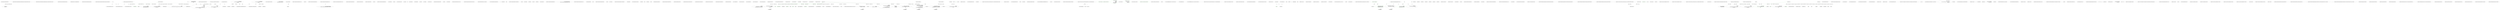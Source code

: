 digraph  {
n7 [label="HangFire.Common.ExpressionUtil.LambdaExpressionFingerprint", span=""];
n0 [cluster="HangFire.Common.ExpressionUtil.LambdaExpressionFingerprint.LambdaExpressionFingerprint(System.Linq.Expressions.ExpressionType, System.Type)", label="Entry HangFire.Common.ExpressionUtil.LambdaExpressionFingerprint.LambdaExpressionFingerprint(System.Linq.Expressions.ExpressionType, System.Type)", span="17-17"];
n1 [cluster="HangFire.Common.ExpressionUtil.LambdaExpressionFingerprint.LambdaExpressionFingerprint(System.Linq.Expressions.ExpressionType, System.Type)", label="Exit HangFire.Common.ExpressionUtil.LambdaExpressionFingerprint.LambdaExpressionFingerprint(System.Linq.Expressions.ExpressionType, System.Type)", span="17-17"];
n2 [cluster="HangFire.Common.ExpressionUtil.LambdaExpressionFingerprint.Equals(object)", label="Entry HangFire.Common.ExpressionUtil.LambdaExpressionFingerprint.Equals(object)", span="24-24"];
n3 [cluster="HangFire.Common.ExpressionUtil.LambdaExpressionFingerprint.Equals(object)", label="LambdaExpressionFingerprint other = obj as LambdaExpressionFingerprint", span="26-26"];
n4 [cluster="HangFire.Common.ExpressionUtil.LambdaExpressionFingerprint.Equals(object)", label="return (other != null)\r\n                   && this.Equals(other);", span="27-28"];
n5 [cluster="HangFire.Common.ExpressionUtil.LambdaExpressionFingerprint.Equals(object)", label="Exit HangFire.Common.ExpressionUtil.LambdaExpressionFingerprint.Equals(object)", span="24-24"];
n6 [cluster="HangFire.Common.ExpressionUtil.ExpressionFingerprint.Equals(HangFire.Common.ExpressionUtil.ExpressionFingerprint)", label="Entry HangFire.Common.ExpressionUtil.ExpressionFingerprint.Equals(HangFire.Common.ExpressionUtil.ExpressionFingerprint)", span="32-32"];
d28 [cluster="HangFire.Server.DequeuedJobsWatcher.RequeueJobIfTimedOut(string, string)", color=green, community=0, label="TryToRequeueTheJob(jobId)", prediction=0, span="94-94"];
d91 [label="HangFire.Server.DequeuedJobsWatcher", span=""];
d18 [cluster="HangFire.Server.DequeuedJobsWatcher.RequeueJobIfTimedOut(string, string)", label="Entry HangFire.Server.DequeuedJobsWatcher.RequeueJobIfTimedOut(string, string)", span="45-45"];
d27 [cluster="HangFire.Server.DequeuedJobsWatcher.RequeueJobIfTimedOut(string, string)", label="TimedOutByFetchedTime(fetched) || TimedOutByCheckedTime(fetched, @checked)", span="92-92"];
d29 [cluster="HangFire.Server.DequeuedJobsWatcher.RequeueJobIfTimedOut(string, string)", label="JobServer.RemoveFromFetchedQueue(_redis, jobId, queue)", span="95-95"];
d40 [cluster="HangFire.Server.DequeuedJobsWatcher.TryToRequeueTheJob(string)", label="Entry HangFire.Server.DequeuedJobsWatcher.TryToRequeueTheJob(string)", span="100-100"];
d1 [cluster="HangFire.Server.DequeuedJobsWatcher.Dispose()", label="_redis.Dispose()", span="21-21"];
d5 [cluster="HangFire.Server.DequeuedJobsWatcher.FindAndRequeueTimedOutJobs()", label="var queues = _redis.GetAllItemsFromSet(''hangfire:queues'')", span="26-26"];
d7 [cluster="HangFire.Server.DequeuedJobsWatcher.FindAndRequeueTimedOutJobs()", label="_redis.AcquireLock(\r\n                    String.Format(''hangfire:queue:{0}:dequeued:lock'', queue),\r\n                    TimeSpan.FromMinutes(1))", span="30-32"];
d8 [cluster="HangFire.Server.DequeuedJobsWatcher.FindAndRequeueTimedOutJobs()", label="var jobIds = _redis.GetAllItemsFromList(\r\n                        String.Format(''hangfire:queue:{0}:dequeued'', queue))", span="34-35"];
d10 [cluster="HangFire.Server.DequeuedJobsWatcher.FindAndRequeueTimedOutJobs()", label="RequeueJobIfTimedOut(jobId, queue)", span="39-39"];
d21 [cluster="HangFire.Server.DequeuedJobsWatcher.RequeueJobIfTimedOut(string, string)", label="var pipeline = _redis.CreatePipeline()", span="50-50"];
d26 [cluster="HangFire.Server.DequeuedJobsWatcher.RequeueJobIfTimedOut(string, string)", label="_redis.SetEntry(\r\n                    String.Format(''hangfire:job:{0}:checked'', jobId),\r\n                    JobHelper.ToStringTimestamp(DateTime.UtcNow))", span="83-85"];
d55 [cluster="HangFire.Server.DequeuedJobsWatcher.TryToRequeueTheJob(string)", label="var jobType = _redis.GetValueFromHash(\r\n                String.Format(''hangfire:job:{0}'', jobId),\r\n                ''Type'')", span="102-104"];
d59 [cluster="HangFire.Server.DequeuedJobsWatcher.TryToRequeueTheJob(string)", label="JobState.Apply(\r\n                    _redis,\r\n                    new EnqueuedState(jobId, ''Requeued due to time out'', queue),\r\n                    recoverFromStates)", span="112-115"];
d60 [cluster="HangFire.Server.DequeuedJobsWatcher.TryToRequeueTheJob(string)", label="JobState.Apply(\r\n                    _redis,\r\n                    new FailedState(\r\n                        jobId,\r\n                        ''Failed to re-queue the job.'',\r\n                        new InvalidOperationException(String.Format(''Could not find type '{0}'.'', jobType))),\r\n                    recoverFromStates)", span="119-125"];
d77 [cluster="HangFire.Server.DequeuedJobsWatcher.HangFire.Server.IThreadWrappable.Work()", label="FindAndRequeueTimedOutJobs()", span="155-155"];
d81 [cluster="HangFire.Server.DequeuedJobsWatcher.HangFire.Server.IThreadWrappable.Work()", label="_logger.Fatal(\r\n                    ''Unexpected exception caught in the timed out jobs thread. Timed out jobs will not be re-queued.'',\r\n                    ex)", span="164-166"];
d30 [cluster="HangFire.Server.DequeuedJobsWatcher.RequeueJobIfTimedOut(string, string)", label="Exit HangFire.Server.DequeuedJobsWatcher.RequeueJobIfTimedOut(string, string)", span="45-45"];
d19 [cluster="HangFire.Server.DequeuedJobsWatcher.RequeueJobIfTimedOut(string, string)", label="string fetched = null", span="47-47"];
d22 [cluster="HangFire.Server.DequeuedJobsWatcher.RequeueJobIfTimedOut(string, string)", label="pipeline.QueueCommand(\r\n                    x => x.GetValue(String.Format(''hangfire:job:{0}:fetched'', jobId)),\r\n                    x => fetched = x)", span="52-54"];
d43 [cluster="lambda expression", label="x.GetValue(String.Format(''hangfire:job:{0}:fetched'', jobId))", span="53-53"];
d23 [cluster="HangFire.Server.DequeuedJobsWatcher.RequeueJobIfTimedOut(string, string)", label="pipeline.QueueCommand(\r\n                    x => x.GetValue(String.Format(''hangfire:job:{0}:checked'', jobId)),\r\n                    x => @checked = x)", span="56-58"];
d50 [cluster="lambda expression", label="x.GetValue(String.Format(''hangfire:job:{0}:checked'', jobId))", span="57-57"];
d25 [cluster="HangFire.Server.DequeuedJobsWatcher.RequeueJobIfTimedOut(string, string)", label="String.IsNullOrEmpty(fetched) && String.IsNullOrEmpty(@checked)", span="63-63"];
d38 [cluster="HangFire.Server.DequeuedJobsWatcher.TimedOutByFetchedTime(string)", label="Entry HangFire.Server.DequeuedJobsWatcher.TimedOutByFetchedTime(string)", span="129-129"];
d39 [cluster="HangFire.Server.DequeuedJobsWatcher.TimedOutByCheckedTime(string, string)", label="Entry HangFire.Server.DequeuedJobsWatcher.TimedOutByCheckedTime(string, string)", span="135-135"];
d41 [cluster="HangFire.Server.JobServer.RemoveFromFetchedQueue(IRedisClient, string, string)", label="Entry HangFire.Server.JobServer.RemoveFromFetchedQueue(IRedisClient, string, string)", span="97-97"];
d61 [cluster="HangFire.Server.DequeuedJobsWatcher.TryToRequeueTheJob(string)", label="Exit HangFire.Server.DequeuedJobsWatcher.TryToRequeueTheJob(string)", span="100-100"];
d0 [cluster="HangFire.Server.DequeuedJobsWatcher.Dispose()", label="Entry HangFire.Server.DequeuedJobsWatcher.Dispose()", span="19-19"];
d2 [cluster="HangFire.Server.DequeuedJobsWatcher.Dispose()", label="Exit HangFire.Server.DequeuedJobsWatcher.Dispose()", span="19-19"];
d3 [cluster="Unk.Dispose", label="Entry Unk.Dispose", span=""];
d4 [cluster="HangFire.Server.DequeuedJobsWatcher.FindAndRequeueTimedOutJobs()", label="Entry HangFire.Server.DequeuedJobsWatcher.FindAndRequeueTimedOutJobs()", span="24-24"];
d6 [cluster="HangFire.Server.DequeuedJobsWatcher.FindAndRequeueTimedOutJobs()", label=queues, span="28-28"];
d12 [cluster="Unk.GetAllItemsFromSet", label="Entry Unk.GetAllItemsFromSet", span=""];
d13 [cluster="Unk.Format", label="Entry Unk.Format", span=""];
d14 [cluster="System.TimeSpan.FromMinutes(double)", label="Entry System.TimeSpan.FromMinutes(double)", span="0-0"];
d15 [cluster="Unk.AcquireLock", label="Entry Unk.AcquireLock", span=""];
d9 [cluster="HangFire.Server.DequeuedJobsWatcher.FindAndRequeueTimedOutJobs()", label=jobIds, span="37-37"];
d16 [cluster="Unk.GetAllItemsFromList", label="Entry Unk.GetAllItemsFromList", span=""];
d17 [cluster="Unk.RequeueJobIfTimedOut", label="Entry Unk.RequeueJobIfTimedOut", span=""];
d20 [cluster="HangFire.Server.DequeuedJobsWatcher.RequeueJobIfTimedOut(string, string)", label="string @checked = null", span="48-48"];
d31 [cluster="Unk.CreatePipeline", label="Entry Unk.CreatePipeline", span=""];
d24 [cluster="HangFire.Server.DequeuedJobsWatcher.RequeueJobIfTimedOut(string, string)", label="pipeline.Flush()", span="60-60"];
d35 [cluster="string.Format(string, object)", label="Entry string.Format(string, object)", span="0-0"];
d36 [cluster="HangFire.JobHelper.ToStringTimestamp(System.DateTime)", label="Entry HangFire.JobHelper.ToStringTimestamp(System.DateTime)", span="55-55"];
d37 [cluster="Unk.SetEntry", label="Entry Unk.SetEntry", span=""];
d56 [cluster="HangFire.Server.DequeuedJobsWatcher.TryToRequeueTheJob(string)", label="var queue = JobHelper.TryToGetQueue(jobType)", span="106-106"];
d62 [cluster="Unk.GetValueFromHash", label="Entry Unk.GetValueFromHash", span=""];
d57 [cluster="HangFire.Server.DequeuedJobsWatcher.TryToRequeueTheJob(string)", label="var recoverFromStates = new[] { EnqueuedState.Name, ProcessingState.Name }", span="108-108"];
d58 [cluster="HangFire.Server.DequeuedJobsWatcher.TryToRequeueTheJob(string)", label="!String.IsNullOrEmpty(queue)", span="110-110"];
d64 [cluster="HangFire.States.EnqueuedState.EnqueuedState(string, string, string)", label="Entry HangFire.States.EnqueuedState.EnqueuedState(string, string, string)", span="10-10"];
d65 [cluster="HangFire.States.JobState.Apply(IRedisClient, HangFire.States.JobState, params string[])", label="Entry HangFire.States.JobState.Apply(IRedisClient, HangFire.States.JobState, params string[])", span="47-47"];
d66 [cluster="HangFire.States.FailedState.FailedState(string, string, System.Exception)", label="Entry HangFire.States.FailedState.FailedState(string, string, System.Exception)", span="10-10"];
d67 [cluster="System.InvalidOperationException.InvalidOperationException(string)", label="Entry System.InvalidOperationException.InvalidOperationException(string)", span="0-0"];
d76 [cluster="HangFire.Server.DequeuedJobsWatcher.HangFire.Server.IThreadWrappable.Work()", label=true, span="153-153"];
d78 [cluster="HangFire.Server.DequeuedJobsWatcher.HangFire.Server.IThreadWrappable.Work()", label="Thread.Sleep(SleepTimeout)", span="156-156"];
d80 [cluster="HangFire.Server.DequeuedJobsWatcher.HangFire.Server.IThreadWrappable.Work()", label=Exception, span="162-162"];
d82 [cluster="HangFire.Server.DequeuedJobsWatcher.HangFire.Server.IThreadWrappable.Work()", label="Exit HangFire.Server.DequeuedJobsWatcher.HangFire.Server.IThreadWrappable.Work()", span="149-149"];
d84 [cluster="Unk.Fatal", label="Entry Unk.Fatal", span=""];
d32 [cluster="Unk.QueueCommand", label="Entry Unk.QueueCommand", span=""];
d42 [cluster="lambda expression", label="Entry lambda expression", span="53-53"];
d46 [cluster="lambda expression", label="Entry lambda expression", span="54-54"];
d92 [label=string, span=""];
d44 [cluster="lambda expression", label="Exit lambda expression", span="53-53"];
d45 [cluster="Unk.GetValue", label="Entry Unk.GetValue", span=""];
d49 [cluster="lambda expression", label="Entry lambda expression", span="57-57"];
d52 [cluster="lambda expression", label="Entry lambda expression", span="58-58"];
d51 [cluster="lambda expression", label="Exit lambda expression", span="57-57"];
d34 [cluster="string.IsNullOrEmpty(string)", label="Entry string.IsNullOrEmpty(string)", span="0-0"];
d69 [cluster="HangFire.Server.DequeuedJobsWatcher.TimedOutByFetchedTime(string)", label="Exit HangFire.Server.DequeuedJobsWatcher.TimedOutByFetchedTime(string)", span="129-129"];
d68 [cluster="HangFire.Server.DequeuedJobsWatcher.TimedOutByFetchedTime(string)", label="return !String.IsNullOrEmpty(fetchedTimestamp) &&\r\n                   (DateTime.UtcNow - JobHelper.FromStringTimestamp(fetchedTimestamp) > JobTimeout);", span="131-132"];
d74 [cluster="HangFire.Server.DequeuedJobsWatcher.TimedOutByCheckedTime(string, string)", label="Exit HangFire.Server.DequeuedJobsWatcher.TimedOutByCheckedTime(string, string)", span="135-135"];
d71 [cluster="HangFire.Server.DequeuedJobsWatcher.TimedOutByCheckedTime(string, string)", label="!String.IsNullOrEmpty(fetchedTimestamp)", span="140-140"];
d73 [cluster="HangFire.Server.DequeuedJobsWatcher.TimedOutByCheckedTime(string, string)", label="return !String.IsNullOrEmpty(checkedTimestamp) &&\r\n                   (DateTime.UtcNow - JobHelper.FromStringTimestamp(checkedTimestamp) > CheckedTimeout);", span="145-146"];
d72 [cluster="HangFire.Server.DequeuedJobsWatcher.TimedOutByCheckedTime(string, string)", label="return false;", span="142-142"];
d11 [cluster="HangFire.Server.DequeuedJobsWatcher.FindAndRequeueTimedOutJobs()", label="Exit HangFire.Server.DequeuedJobsWatcher.FindAndRequeueTimedOutJobs()", span="24-24"];
d33 [cluster="Unk.Flush", label="Entry Unk.Flush", span=""];
d63 [cluster="Unk.TryToGetQueue", label="Entry Unk.TryToGetQueue", span=""];
d75 [cluster="HangFire.Server.DequeuedJobsWatcher.HangFire.Server.IThreadWrappable.Work()", label="Entry HangFire.Server.DequeuedJobsWatcher.HangFire.Server.IThreadWrappable.Work()", span="149-149"];
d79 [cluster="HangFire.Server.DequeuedJobsWatcher.HangFire.Server.IThreadWrappable.Work()", label=ThreadInterruptedException, span="159-159"];
d83 [cluster="System.Threading.Thread.Sleep(System.TimeSpan)", label="Entry System.Threading.Thread.Sleep(System.TimeSpan)", span="0-0"];
d48 [cluster="lambda expression", label="Exit lambda expression", span="54-54"];
d47 [cluster="lambda expression", label="fetched = x", span="54-54"];
d54 [cluster="lambda expression", label="Exit lambda expression", span="58-58"];
d53 [cluster="lambda expression", label="@checked = x", span="58-58"];
d70 [cluster="HangFire.JobHelper.FromStringTimestamp(string)", label="Entry HangFire.JobHelper.FromStringTimestamp(string)", span="60-60"];
m0_7 [cluster="Hangfire.Common.GlobalJobFilterCollection.GlobalJobFilterCollection()", file="JobFetcher.cs", label="Entry Hangfire.Common.GlobalJobFilterCollection.GlobalJobFilterCollection()", span="37-37"];
m0_9 [cluster="Hangfire.Common.GlobalJobFilterCollection.Add(object)", file="JobFetcher.cs", label="Entry Hangfire.Common.GlobalJobFilterCollection.Add(object)", span="56-56"];
m0_12 [cluster="Hangfire.ContinuationsSupportAttribute.ContinuationsSupportAttribute()", file="JobFetcher.cs", label="Entry Hangfire.ContinuationsSupportAttribute.ContinuationsSupportAttribute()", span="36-36"];
m0_11 [cluster="Hangfire.StatisticsHistoryAttribute.StatisticsHistoryAttribute()", file="JobFetcher.cs", label="Entry Hangfire.StatisticsHistoryAttribute.StatisticsHistoryAttribute()", span="25-25"];
m0_8 [cluster="Hangfire.CaptureCultureAttribute.CaptureCultureAttribute()", file="JobFetcher.cs", label="Entry Hangfire.CaptureCultureAttribute.CaptureCultureAttribute()", span="25-25"];
m0_10 [cluster="Hangfire.AutomaticRetryAttribute.AutomaticRetryAttribute()", file="JobFetcher.cs", label="Entry Hangfire.AutomaticRetryAttribute.AutomaticRetryAttribute()", span="21-21"];
m0_0 [cluster="Hangfire.GlobalJobFilters.GlobalJobFilters()", file="JobFetcher.cs", label="Entry Hangfire.GlobalJobFilters.GlobalJobFilters()", span="25-25"];
m0_1 [cluster="Hangfire.GlobalJobFilters.GlobalJobFilters()", file="JobFetcher.cs", label="Filters = new GlobalJobFilterCollection()", span="27-27"];
m0_2 [cluster="Hangfire.GlobalJobFilters.GlobalJobFilters()", file="JobFetcher.cs", label="Filters.Add(new CaptureCultureAttribute())", span="28-28"];
m0_3 [cluster="Hangfire.GlobalJobFilters.GlobalJobFilters()", file="JobFetcher.cs", label="Filters.Add(new AutomaticRetryAttribute())", span="29-29"];
m0_4 [cluster="Hangfire.GlobalJobFilters.GlobalJobFilters()", file="JobFetcher.cs", label="Filters.Add(new StatisticsHistoryAttribute())", span="30-30"];
m0_5 [cluster="Hangfire.GlobalJobFilters.GlobalJobFilters()", file="JobFetcher.cs", label="Filters.Add(new ContinuationsSupportAttribute())", span="31-31"];
m0_6 [cluster="Hangfire.GlobalJobFilters.GlobalJobFilters()", file="JobFetcher.cs", label="Exit Hangfire.GlobalJobFilters.GlobalJobFilters()", span="25-25"];
m2_17 [cluster="System.ArgumentNullException.ArgumentNullException(string)", file="JobServer.cs", label="Entry System.ArgumentNullException.ArgumentNullException(string)", span="0-0"];
m2_24 [cluster="HangFire.JobActivator.JobActivator()", file="JobServer.cs", label="Entry HangFire.JobActivator.JobActivator()", span="4-4"];
m2_47 [cluster="System.Threading.Thread.Join()", file="JobServer.cs", label="Entry System.Threading.Thread.Join()", span="0-0"];
m2_110 [cluster="Unk.SetRangeInHash", file="JobServer.cs", label="Entry Unk.SetRangeInHash", span=""];
m2_21 [cluster="string.Format(string, object, object)", file="JobServer.cs", label="Entry string.Format(string, object, object)", span="0-0"];
m2_28 [cluster="System.Threading.Thread.Start()", file="JobServer.cs", label="Entry System.Threading.Thread.Start()", span="0-0"];
m2_33 [cluster="HangFire.Server.JobServer.Dispose()", file="JobServer.cs", label="Entry HangFire.Server.JobServer.Dispose()", span="79-79"];
m2_34 [cluster="HangFire.Server.JobServer.Dispose()", color=green, community=0, file="JobServer.cs", label=_disposed, prediction=1, span="81-81"];
m2_35 [cluster="HangFire.Server.JobServer.Dispose()", color=green, community=0, file="JobServer.cs", label="return;", prediction=2, span="82-82"];
m2_36 [cluster="HangFire.Server.JobServer.Dispose()", file="JobServer.cs", label="_disposed = true", span="84-84"];
m2_37 [cluster="HangFire.Server.JobServer.Dispose()", color=green, community=0, file="JobServer.cs", label="_fetchedJobsWatcher.Dispose()", prediction=1, span="86-86"];
m2_38 [cluster="HangFire.Server.JobServer.Dispose()", file="JobServer.cs", label="_schedulePoller.Dispose()", span="87-87"];
m2_41 [cluster="HangFire.Server.JobServer.Dispose()", color=green, community=0, file="JobServer.cs", label="_managerThread.Join()", prediction=1, span="91-91"];
m2_40 [cluster="HangFire.Server.JobServer.Dispose()", file="JobServer.cs", label="_cts.Cancel()", span="90-90"];
m2_42 [cluster="HangFire.Server.JobServer.Dispose()", color=green, community=0, file="JobServer.cs", label="_pool.Dispose()", prediction=1, span="93-93"];
m2_43 [cluster="HangFire.Server.JobServer.Dispose()", file="JobServer.cs", label="_cts.Dispose()", span="94-94"];
m2_39 [cluster="HangFire.Server.JobServer.Dispose()", file="JobServer.cs", label="_logger.Info(''Stopping manager thread...'')", span="89-89"];
m2_44 [cluster="HangFire.Server.JobServer.Dispose()", file="JobServer.cs", label="Exit HangFire.Server.JobServer.Dispose()", span="79-79"];
m2_49 [cluster="System.Threading.CancellationTokenSource.Dispose()", file="JobServer.cs", label="Entry System.Threading.CancellationTokenSource.Dispose()", span="0-0"];
m2_103 [cluster="Unk.AddItemToSet", file="JobServer.cs", label="Entry Unk.AddItemToSet", span=""];
m2_22 [cluster="HangFire.Server.ServerContext.ServerContext(string, System.Collections.Generic.IList<string>, int, HangFire.JobActivator, HangFire.Server.JobPerformer)", file="JobServer.cs", label="Entry HangFire.Server.ServerContext.ServerContext(string, System.Collections.Generic.IList<string>, int, HangFire.JobActivator, HangFire.Server.JobPerformer)", span="11-11"];
m2_48 [cluster="HangFire.Server.WorkerPool.Dispose()", file="JobServer.cs", label="Entry HangFire.Server.WorkerPool.Dispose()", span="59-59"];
m2_46 [cluster="System.Threading.CancellationTokenSource.Cancel()", file="JobServer.cs", label="Entry System.Threading.CancellationTokenSource.Cancel()", span="0-0"];
m2_29 [cluster="Unk.Info", file="JobServer.cs", label="Entry Unk.Info", span=""];
m2_67 [cluster="Unk.RemoveEntry", file="JobServer.cs", label="Entry Unk.RemoveEntry", span=""];
m2_109 [cluster="HangFire.JobHelper.ToStringTimestamp(System.DateTime)", file="JobServer.cs", label="Entry HangFire.JobHelper.ToStringTimestamp(System.DateTime)", span="55-55"];
m2_18 [cluster="System.ArgumentOutOfRangeException.ArgumentOutOfRangeException(string, string)", file="JobServer.cs", label="Entry System.ArgumentOutOfRangeException.ArgumentOutOfRangeException(string, string)", span="0-0"];
m2_108 [cluster="int.ToString()", file="JobServer.cs", label="Entry int.ToString()", span="0-0"];
m2_20 [cluster="System.Diagnostics.Process.GetCurrentProcess()", file="JobServer.cs", label="Entry System.Diagnostics.Process.GetCurrentProcess()", span="0-0"];
m2_30 [cluster="HangFire.Server.ThreadWrapper.ThreadWrapper(HangFire.Server.IThreadWrappable)", file="JobServer.cs", label="Entry HangFire.Server.ThreadWrapper.ThreadWrapper(HangFire.Server.IThreadWrappable)", span="10-10"];
m2_0 [cluster="HangFire.Server.JobServer.JobServer(string, System.Collections.Generic.IEnumerable<string>, int, System.TimeSpan, HangFire.JobActivator)", file="JobServer.cs", label="Entry HangFire.Server.JobServer.JobServer(string, System.Collections.Generic.IEnumerable<string>, int, System.TimeSpan, HangFire.JobActivator)", span="29-29"];
m2_7 [cluster="HangFire.Server.JobServer.JobServer(string, System.Collections.Generic.IEnumerable<string>, int, System.TimeSpan, HangFire.JobActivator)", color=green, community=0, file="JobServer.cs", label="var serverName = String.Format(''{0}:{1}'', machineName, Process.GetCurrentProcess().Id)", prediction=6, span="51-51"];
m2_5 [cluster="HangFire.Server.JobServer.JobServer(string, System.Collections.Generic.IEnumerable<string>, int, System.TimeSpan, HangFire.JobActivator)", file="JobServer.cs", label="pollInterval != pollInterval.Duration()", span="46-46"];
m2_8 [cluster="HangFire.Server.JobServer.JobServer(string, System.Collections.Generic.IEnumerable<string>, int, System.TimeSpan, HangFire.JobActivator)", color=green, community=0, file="JobServer.cs", label="_context = new ServerContext(\r\n                serverName,\r\n                queues.ToList(),\r\n                concurrency,\r\n                jobActivator ?? new JobActivator(),\r\n                JobPerformer.Current)", prediction=7, span="53-58"];
m2_9 [cluster="HangFire.Server.JobServer.JobServer(string, System.Collections.Generic.IEnumerable<string>, int, System.TimeSpan, HangFire.JobActivator)", file="JobServer.cs", label="_pool = new WorkerPool(_context)", span="60-60"];
m2_11 [cluster="HangFire.Server.JobServer.JobServer(string, System.Collections.Generic.IEnumerable<string>, int, System.TimeSpan, HangFire.JobActivator)", color=green, community=0, file="JobServer.cs", label="_managerThread = new Thread(Work)\r\n                {\r\n                    Name = ''HangFire.Manager'',\r\n                    IsBackground = true\r\n                }", prediction=8, span="63-67"];
m2_10 [cluster="HangFire.Server.JobServer.JobServer(string, System.Collections.Generic.IEnumerable<string>, int, System.TimeSpan, HangFire.JobActivator)", file="JobServer.cs", label="_fetcher = new JobFetcher(_redis, _context.Queues)", span="61-61"];
m2_12 [cluster="HangFire.Server.JobServer.JobServer(string, System.Collections.Generic.IEnumerable<string>, int, System.TimeSpan, HangFire.JobActivator)", color=green, community=0, file="JobServer.cs", label="_managerThread.Start()", prediction=1, span="68-68"];
m2_13 [cluster="HangFire.Server.JobServer.JobServer(string, System.Collections.Generic.IEnumerable<string>, int, System.TimeSpan, HangFire.JobActivator)", file="JobServer.cs", label="_logger.Info(''Manager thread has been started.'')", span="70-70"];
m2_15 [cluster="HangFire.Server.JobServer.JobServer(string, System.Collections.Generic.IEnumerable<string>, int, System.TimeSpan, HangFire.JobActivator)", color=green, community=0, file="JobServer.cs", label="_fetchedJobsWatcher = new ThreadWrapper(new DequeuedJobsWatcher())", prediction=10, span="73-73"];
m2_14 [cluster="HangFire.Server.JobServer.JobServer(string, System.Collections.Generic.IEnumerable<string>, int, System.TimeSpan, HangFire.JobActivator)", file="JobServer.cs", label="_schedulePoller = new ThreadWrapper(new SchedulePoller(pollInterval))", span="72-72"];
m2_1 [cluster="HangFire.Server.JobServer.JobServer(string, System.Collections.Generic.IEnumerable<string>, int, System.TimeSpan, HangFire.JobActivator)", file="JobServer.cs", label="queues == null", span="36-36"];
m2_3 [cluster="HangFire.Server.JobServer.JobServer(string, System.Collections.Generic.IEnumerable<string>, int, System.TimeSpan, HangFire.JobActivator)", file="JobServer.cs", label="concurrency <= 0", span="41-41"];
m2_6 [cluster="HangFire.Server.JobServer.JobServer(string, System.Collections.Generic.IEnumerable<string>, int, System.TimeSpan, HangFire.JobActivator)", file="JobServer.cs", label="throw new ArgumentOutOfRangeException(''pollInterval'', ''Poll interval value must be positive.'');", span="48-48"];
m2_2 [cluster="HangFire.Server.JobServer.JobServer(string, System.Collections.Generic.IEnumerable<string>, int, System.TimeSpan, HangFire.JobActivator)", file="JobServer.cs", label="throw new ArgumentNullException(''queues'');", span="38-38"];
m2_4 [cluster="HangFire.Server.JobServer.JobServer(string, System.Collections.Generic.IEnumerable<string>, int, System.TimeSpan, HangFire.JobActivator)", file="JobServer.cs", label="throw new ArgumentOutOfRangeException(''concurrency'', ''Concurrency value can not be negative or zero.'');", span="43-43"];
m2_16 [cluster="HangFire.Server.JobServer.JobServer(string, System.Collections.Generic.IEnumerable<string>, int, System.TimeSpan, HangFire.JobActivator)", file="JobServer.cs", label="Exit HangFire.Server.JobServer.JobServer(string, System.Collections.Generic.IEnumerable<string>, int, System.TimeSpan, HangFire.JobActivator)", span="29-29"];
m2_25 [cluster="HangFire.Server.WorkerPool.WorkerPool(HangFire.Server.ServerContext)", file="JobServer.cs", label="Entry HangFire.Server.WorkerPool.WorkerPool(HangFire.Server.ServerContext)", span="18-18"];
m2_31 [cluster="HangFire.Server.SchedulePoller.SchedulePoller(System.TimeSpan)", file="JobServer.cs", label="Entry HangFire.Server.SchedulePoller.SchedulePoller(System.TimeSpan)", span="17-17"];
m2_86 [cluster="System.Threading.CancellationToken.ThrowIfCancellationRequested()", file="JobServer.cs", label="Entry System.Threading.CancellationToken.ThrowIfCancellationRequested()", span="0-0"];
m2_107 [cluster="System.Collections.Generic.Dictionary<TKey, TValue>.Dictionary()", file="JobServer.cs", label="Entry System.Collections.Generic.Dictionary<TKey, TValue>.Dictionary()", span="0-0"];
m2_68 [cluster="HangFire.Server.JobServer.Work()", file="JobServer.cs", label="Entry HangFire.Server.JobServer.Work()", span="116-116"];
m2_77 [cluster="HangFire.Server.JobServer.Work()", color=green, community=0, file="JobServer.cs", label="jobId == null", prediction=11, span="137-137"];
m2_74 [cluster="HangFire.Server.JobServer.Work()", file="JobServer.cs", label="jobId = _fetcher.DequeueJob()", span="132-132"];
m2_75 [cluster="HangFire.Server.JobServer.Work()", file="JobServer.cs", label="jobId == null", span="133-133"];
m2_76 [cluster="HangFire.Server.JobServer.Work()", file="JobServer.cs", label="_cts.Token.ThrowIfCancellationRequested()", span="135-135"];
m2_73 [cluster="HangFire.Server.JobServer.Work()", file="JobServer.cs", label="JobPayload jobId", span="128-128"];
m2_78 [cluster="HangFire.Server.JobServer.Work()", file="JobServer.cs", label="worker.Process(jobId)", span="139-139"];
m2_69 [cluster="HangFire.Server.JobServer.Work()", file="JobServer.cs", label="AnnounceServer()", span="120-120"];
m2_70 [cluster="HangFire.Server.JobServer.Work()", file="JobServer.cs", label="_cts.Token.ThrowIfCancellationRequested()", span="122-122"];
m2_72 [cluster="HangFire.Server.JobServer.Work()", file="JobServer.cs", label="var worker = _pool.TakeFree(_cts.Token)", span="126-126"];
m2_80 [cluster="HangFire.Server.JobServer.Work()", file="JobServer.cs", label="_logger.Info(''Shutdown has been requested. Exiting...'')", span="144-144"];
m2_81 [cluster="HangFire.Server.JobServer.Work()", file="JobServer.cs", label="HideServer()", span="145-145"];
m2_83 [cluster="HangFire.Server.JobServer.Work()", file="JobServer.cs", label="_logger.Fatal(''Unexpected exception caught in the manager thread. Jobs will not be processed.'', ex)", span="149-149"];
m2_71 [cluster="HangFire.Server.JobServer.Work()", file="JobServer.cs", label=true, span="124-124"];
m2_79 [cluster="HangFire.Server.JobServer.Work()", file="JobServer.cs", label=OperationCanceledException, span="142-142"];
m2_82 [cluster="HangFire.Server.JobServer.Work()", file="JobServer.cs", label=Exception, span="147-147"];
m2_84 [cluster="HangFire.Server.JobServer.Work()", file="JobServer.cs", label="Exit HangFire.Server.JobServer.Work()", span="116-116"];
m2_45 [cluster="HangFire.Server.ThreadWrapper.Dispose()", file="JobServer.cs", label="Entry HangFire.Server.ThreadWrapper.Dispose()", span="23-23"];
m2_85 [cluster="HangFire.Server.JobServer.AnnounceServer()", file="JobServer.cs", label="Entry HangFire.Server.JobServer.AnnounceServer()", span="153-153"];
m2_92 [cluster="HangFire.Server.JobServer.AnnounceServer()", file="JobServer.cs", label="var transaction = _redis.CreateTransaction()", span="155-155"];
m2_93 [cluster="HangFire.Server.JobServer.AnnounceServer()", file="JobServer.cs", label="transaction.QueueCommand(x => x.AddItemToSet(\r\n                    ''hangfire:servers'', _context.ServerName))", span="157-158"];
m2_94 [cluster="HangFire.Server.JobServer.AnnounceServer()", file="JobServer.cs", label="transaction.QueueCommand(x => x.SetRangeInHash(\r\n                    String.Format(''hangfire:server:{0}'', _context.ServerName),\r\n                    new Dictionary<string, string>\r\n                        {\r\n                            { ''Workers'', _context.WorkersCount.ToString() },\r\n                            { ''StartedAt'', JobHelper.ToStringTimestamp(DateTime.UtcNow) }\r\n                        }))", span="160-166"];
m2_95 [cluster="HangFire.Server.JobServer.AnnounceServer()", file="JobServer.cs", label="_context.Queues", span="168-168"];
m2_97 [cluster="HangFire.Server.JobServer.AnnounceServer()", file="JobServer.cs", label="transaction.QueueCommand(x => x.AddItemToSet(\r\n                        String.Format(''hangfire:server:{0}:queues'', _context.ServerName),\r\n                        queueName))", span="171-173"];
m2_98 [cluster="HangFire.Server.JobServer.AnnounceServer()", file="JobServer.cs", label="transaction.Commit()", span="176-176"];
m2_96 [cluster="HangFire.Server.JobServer.AnnounceServer()", file="JobServer.cs", label="var queueName = queue", span="170-170"];
m2_99 [cluster="HangFire.Server.JobServer.AnnounceServer()", file="JobServer.cs", label="Exit HangFire.Server.JobServer.AnnounceServer()", span="153-153"];
m2_122 [cluster="Unk.RemoveItemFromSet", file="JobServer.cs", label="Entry Unk.RemoveItemFromSet", span=""];
m2_23 [cluster="System.Collections.Generic.IEnumerable<TSource>.ToList<TSource>()", file="JobServer.cs", label="Entry System.Collections.Generic.IEnumerable<TSource>.ToList<TSource>()", span="0-0"];
m2_91 [cluster="Unk.Fatal", file="JobServer.cs", label="Entry Unk.Fatal", span=""];
m2_19 [cluster="System.TimeSpan.Duration()", file="JobServer.cs", label="Entry System.TimeSpan.Duration()", span="0-0"];
m2_26 [cluster="HangFire.Server.JobFetcher.JobFetcher(IRedisClient, System.Collections.Generic.IList<string>, System.TimeSpan?)", file="JobServer.cs", label="Entry HangFire.Server.JobFetcher.JobFetcher(IRedisClient, System.Collections.Generic.IList<string>, System.TimeSpan?)", span="17-17"];
m2_123 [cluster="lambda expression", file="JobServer.cs", label="Entry lambda expression", span="188-190"];
m2_64 [cluster="lambda expression", file="JobServer.cs", label="Entry lambda expression", span="107-109"];
m2_65 [cluster="lambda expression", color=green, community=0, file="JobServer.cs", label="x.RemoveEntry(\r\n                    String.Format(''hangfire:job:{0}:fetched'', jobId),\r\n                    String.Format(''hangfire:job:{0}:checked'', jobId))", prediction=12, span="107-109"];
m2_66 [cluster="lambda expression", file="JobServer.cs", label="Exit lambda expression", span="107-109"];
m2_101 [cluster="lambda expression", file="JobServer.cs", label="x.AddItemToSet(\r\n                    ''hangfire:servers'', _context.ServerName)", span="157-158"];
m2_105 [cluster="lambda expression", file="JobServer.cs", label="x.SetRangeInHash(\r\n                    String.Format(''hangfire:server:{0}'', _context.ServerName),\r\n                    new Dictionary<string, string>\r\n                        {\r\n                            { ''Workers'', _context.WorkersCount.ToString() },\r\n                            { ''StartedAt'', JobHelper.ToStringTimestamp(DateTime.UtcNow) }\r\n                        })", span="160-166"];
m2_112 [cluster="lambda expression", file="JobServer.cs", label="x.AddItemToSet(\r\n                        String.Format(''hangfire:server:{0}:queues'', _context.ServerName),\r\n                        queueName)", span="171-173"];
m2_120 [cluster="lambda expression", file="JobServer.cs", label="x.RemoveItemFromSet(\r\n                    ''hangfire:servers'',\r\n                    _context.ServerName)", span="184-186"];
m2_124 [cluster="lambda expression", file="JobServer.cs", label="x.RemoveEntry(\r\n                    String.Format(''hangfire:server:{0}'', _context.ServerName),\r\n                    String.Format(''hangfire:server:{0}:queues'', _context.ServerName))", span="188-190"];
m2_60 [cluster="lambda expression", file="JobServer.cs", label="x.RemoveItemFromList(\r\n                    String.Format(''hangfire:queue:{0}:dequeued'', queue),\r\n                    jobId,\r\n                    -1)", span="102-105"];
m2_59 [cluster="lambda expression", file="JobServer.cs", label="Entry lambda expression", span="102-105"];
m2_100 [cluster="lambda expression", file="JobServer.cs", label="Entry lambda expression", span="157-158"];
m2_102 [cluster="lambda expression", file="JobServer.cs", label="Exit lambda expression", span="157-158"];
m2_104 [cluster="lambda expression", file="JobServer.cs", label="Entry lambda expression", span="160-166"];
m2_106 [cluster="lambda expression", file="JobServer.cs", label="Exit lambda expression", span="160-166"];
m2_111 [cluster="lambda expression", file="JobServer.cs", label="Entry lambda expression", span="171-173"];
m2_113 [cluster="lambda expression", file="JobServer.cs", label="Exit lambda expression", span="171-173"];
m2_119 [cluster="lambda expression", file="JobServer.cs", label="Entry lambda expression", span="184-186"];
m2_121 [cluster="lambda expression", file="JobServer.cs", label="Exit lambda expression", span="184-186"];
m2_125 [cluster="lambda expression", file="JobServer.cs", label="Exit lambda expression", span="188-190"];
m2_61 [cluster="lambda expression", file="JobServer.cs", label="Exit lambda expression", span="102-105"];
m2_90 [cluster="HangFire.Server.JobServer.HideServer()", file="JobServer.cs", label="Entry HangFire.Server.JobServer.HideServer()", span="180-180"];
m2_114 [cluster="HangFire.Server.JobServer.HideServer()", file="JobServer.cs", label="var transaction = _redis.CreateTransaction()", span="182-182"];
m2_115 [cluster="HangFire.Server.JobServer.HideServer()", file="JobServer.cs", label="transaction.QueueCommand(x => x.RemoveItemFromSet(\r\n                    ''hangfire:servers'',\r\n                    _context.ServerName))", span="184-186"];
m2_116 [cluster="HangFire.Server.JobServer.HideServer()", file="JobServer.cs", label="transaction.QueueCommand(x => x.RemoveEntry(\r\n                    String.Format(''hangfire:server:{0}'', _context.ServerName),\r\n                    String.Format(''hangfire:server:{0}:queues'', _context.ServerName)))", span="188-190"];
m2_117 [cluster="HangFire.Server.JobServer.HideServer()", file="JobServer.cs", label="transaction.Commit()", span="192-192"];
m2_118 [cluster="HangFire.Server.JobServer.HideServer()", file="JobServer.cs", label="Exit HangFire.Server.JobServer.HideServer()", span="180-180"];
m2_63 [cluster="Unk.RemoveItemFromList", file="JobServer.cs", label="Entry Unk.RemoveItemFromList", span=""];
m2_58 [cluster="Unk.Commit", file="JobServer.cs", label="Entry Unk.Commit", span=""];
m2_32 [cluster="HangFire.Server.DequeuedJobsWatcher.DequeuedJobsWatcher()", file="JobServer.cs", label="Entry HangFire.Server.DequeuedJobsWatcher.DequeuedJobsWatcher()", span="9-9"];
m2_88 [cluster="HangFire.Server.JobFetcher.DequeueJob()", file="JobServer.cs", label="Entry HangFire.Server.JobFetcher.DequeueJob()", span="26-26"];
m2_57 [cluster="Unk.QueueCommand", file="JobServer.cs", label="Entry Unk.QueueCommand", span=""];
m2_87 [cluster="HangFire.Server.WorkerPool.TakeFree(System.Threading.CancellationToken)", file="JobServer.cs", label="Entry HangFire.Server.WorkerPool.TakeFree(System.Threading.CancellationToken)", span="34-34"];
m2_53 [cluster="HangFire.Server.JobServer.RemoveFromFetchedQueue(IRedisClient, string, string)", color=green, community=0, file="JobServer.cs", label="transaction.QueueCommand(x => x.RemoveEntry(\r\n                    String.Format(''hangfire:job:{0}:fetched'', jobId),\r\n                    String.Format(''hangfire:job:{0}:checked'', jobId)))", prediction=12, span="107-109"];
m2_51 [cluster="HangFire.Server.JobServer.RemoveFromFetchedQueue(IRedisClient, string, string)", color=green, community=0, file="JobServer.cs", label="var transaction = redis.CreateTransaction()", prediction=12, span="100-100"];
m2_50 [cluster="HangFire.Server.JobServer.RemoveFromFetchedQueue(IRedisClient, string, string)", file="JobServer.cs", label="Entry HangFire.Server.JobServer.RemoveFromFetchedQueue(IRedisClient, string, string)", span="97-97"];
m2_52 [cluster="HangFire.Server.JobServer.RemoveFromFetchedQueue(IRedisClient, string, string)", file="JobServer.cs", label="transaction.QueueCommand(x => x.RemoveItemFromList(\r\n                    String.Format(''hangfire:queue:{0}:dequeued'', queue),\r\n                    jobId,\r\n                    -1))", span="102-105"];
m2_54 [cluster="HangFire.Server.JobServer.RemoveFromFetchedQueue(IRedisClient, string, string)", file="JobServer.cs", label="transaction.Commit()", span="111-111"];
m2_55 [cluster="HangFire.Server.JobServer.RemoveFromFetchedQueue(IRedisClient, string, string)", file="JobServer.cs", label="Exit HangFire.Server.JobServer.RemoveFromFetchedQueue(IRedisClient, string, string)", span="97-97"];
m2_56 [cluster="Unk.CreateTransaction", file="JobServer.cs", label="Entry Unk.CreateTransaction", span=""];
m2_27 [cluster="System.Threading.Thread.Thread(System.Threading.ThreadStart)", file="JobServer.cs", label="Entry System.Threading.Thread.Thread(System.Threading.ThreadStart)", span="0-0"];
m2_89 [cluster="HangFire.Server.Worker.Process(HangFire.Server.JobPayload)", file="JobServer.cs", label="Entry HangFire.Server.Worker.Process(HangFire.Server.JobPayload)", span="70-70"];
m2_126 [file="JobServer.cs", label="HangFire.Server.JobServer", span=""];
m2_127 [file="JobServer.cs", label=string, span=""];
m2_129 [file="JobServer.cs", label=queueName, span=""];
m2_128 [file="JobServer.cs", label=string, span=""];
m3_2 [cluster="Hangfire.States.IStateChangeProcess.ApplyState(Hangfire.Storage.IWriteOnlyTransaction, Hangfire.States.ApplyStateContext)", file="Program.cs", label="Entry Hangfire.States.IStateChangeProcess.ApplyState(Hangfire.Storage.IWriteOnlyTransaction, Hangfire.States.ApplyStateContext)", span="23-23"];
m3_3 [cluster="Hangfire.States.IStateChangeProcess.ApplyState(Hangfire.Storage.IWriteOnlyTransaction, Hangfire.States.ApplyStateContext)", file="Program.cs", label="Exit Hangfire.States.IStateChangeProcess.ApplyState(Hangfire.Storage.IWriteOnlyTransaction, Hangfire.States.ApplyStateContext)", span="23-23"];
m3_0 [cluster="Hangfire.States.IStateChangeProcess.ElectState(Hangfire.Storage.IStorageConnection, Hangfire.States.ElectStateContext)", file="Program.cs", label="Entry Hangfire.States.IStateChangeProcess.ElectState(Hangfire.Storage.IStorageConnection, Hangfire.States.ElectStateContext)", span="22-22"];
m3_1 [cluster="Hangfire.States.IStateChangeProcess.ElectState(Hangfire.Storage.IStorageConnection, Hangfire.States.ElectStateContext)", file="Program.cs", label="Exit Hangfire.States.IStateChangeProcess.ElectState(Hangfire.Storage.IStorageConnection, Hangfire.States.ElectStateContext)", span="22-22"];
m4_2 [cluster="HangFire.Server.ServerContext.ServerContext(string, System.Collections.Generic.IList<string>, int, HangFire.JobActivator, HangFire.Server.JobPerformer)", file="ServerContext.cs", label="Entry HangFire.Server.ServerContext.ServerContext(string, System.Collections.Generic.IList<string>, int, HangFire.JobActivator, HangFire.Server.JobPerformer)", span="11-11"];
m4_3 [cluster="HangFire.Server.ServerContext.ServerContext(string, System.Collections.Generic.IList<string>, int, HangFire.JobActivator, HangFire.Server.JobPerformer)", color=green, community=0, file="ServerContext.cs", label="ServerName = serverName", prediction=15, span="18-18"];
m4_4 [cluster="HangFire.Server.ServerContext.ServerContext(string, System.Collections.Generic.IList<string>, int, HangFire.JobActivator, HangFire.Server.JobPerformer)", file="ServerContext.cs", label="Queues = queues", span="19-19"];
m4_5 [cluster="HangFire.Server.ServerContext.ServerContext(string, System.Collections.Generic.IList<string>, int, HangFire.JobActivator, HangFire.Server.JobPerformer)", file="ServerContext.cs", label="WorkersCount = workersCount", span="20-20"];
m4_6 [cluster="HangFire.Server.ServerContext.ServerContext(string, System.Collections.Generic.IList<string>, int, HangFire.JobActivator, HangFire.Server.JobPerformer)", file="ServerContext.cs", label="Activator = activator", span="21-21"];
m4_0 [cluster="HangFire.Server.ServerContext.ServerContext(HangFire.Server.ServerContext)", file="ServerContext.cs", label="Entry HangFire.Server.ServerContext.ServerContext(HangFire.Server.ServerContext)", span="6-6"];
m4_1 [cluster="HangFire.Server.ServerContext.ServerContext(HangFire.Server.ServerContext)", file="ServerContext.cs", label="Exit HangFire.Server.ServerContext.ServerContext(HangFire.Server.ServerContext)", span="6-6"];
m4_7 [cluster="HangFire.Server.ServerContext.ServerContext(string, System.Collections.Generic.IList<string>, int, HangFire.JobActivator, HangFire.Server.JobPerformer)", file="ServerContext.cs", label="HangFire.Server.ServerContext", span=""];
m4_8 [cluster="HangFire.Server.ServerContext.ServerContext(string, System.Collections.Generic.IList<string>, int, HangFire.JobActivator, HangFire.Server.JobPerformer)", file="ServerContext.cs", label="Exit HangFire.Server.ServerContext.ServerContext(string, System.Collections.Generic.IList<string>, int, HangFire.JobActivator, HangFire.Server.JobPerformer)", span="11-11"];
m4_9 [file="ServerContext.cs", label="HangFire.Server.ServerContext", span=""];
m5_8 [cluster="string.Format(string, object)", file="Worker.cs", label="Entry string.Format(string, object)", span="0-0"];
m5_83 [cluster="HangFire.Server.ServerJobDescriptor.ServerJobDescriptor(HangFire.JobActivator, HangFire.Server.JobPayload)", file="Worker.cs", label="Entry HangFire.Server.ServerJobDescriptor.ServerJobDescriptor(HangFire.JobActivator, HangFire.Server.JobPayload)", span="10-10"];
m5_43 [cluster="HangFire.Server.Worker.PerformJob(HangFire.Server.JobPayload)", file="Worker.cs", label="Entry HangFire.Server.Worker.PerformJob(HangFire.Server.JobPayload)", span="119-119"];
m5_61 [cluster="System.Threading.ManualResetEventSlim.Reset()", file="Worker.cs", label="Entry System.Threading.ManualResetEventSlim.Reset()", span="0-0"];
m5_85 [cluster="HangFire.Server.JobPerformer.PerformJob(HangFire.Filters.PerformContext)", file="Worker.cs", label="Entry HangFire.Server.JobPerformer.PerformJob(HangFire.Filters.PerformContext)", span="33-33"];
m5_62 [cluster="HangFire.Server.Worker.PerformJob(HangFire.Server.JobPayload)", file="Worker.cs", label="JobServer.RemoveFromFetchedQueue(\r\n                    Redis, payload.Id, payload.Queue)", span="188-189"];
m5_20 [cluster="System.Threading.Thread.Start()", file="Worker.cs", label="Entry System.Threading.Thread.Start()", span="0-0"];
m5_44 [cluster="System.Threading.CancellationTokenSource.Dispose()", file="Worker.cs", label="Entry System.Threading.CancellationTokenSource.Dispose()", span="0-0"];
m5_10 [cluster="System.Threading.Thread.Thread(System.Threading.ThreadStart)", file="Worker.cs", label="Entry System.Threading.Thread.Thread(System.Threading.ThreadStart)", span="0-0"];
m5_33 [cluster="System.Threading.ManualResetEventSlim.Set()", file="Worker.cs", label="Entry System.Threading.ManualResetEventSlim.Set()", span="0-0"];
m5_21 [cluster="HangFire.Server.Worker.Stop()", file="Worker.cs", label="Entry HangFire.Server.Worker.Stop()", span="68-68"];
m5_24 [cluster="HangFire.Server.Worker.Dispose()", color=green, community=0, file="Worker.cs", label="_jobIsReady.Dispose()", prediction=16, span="85-85"];
m5_25 [cluster="HangFire.Server.Worker.Dispose()", file="Worker.cs", label="Exit HangFire.Server.Worker.Dispose()", span="80-80"];
m5_26 [cluster="System.Threading.CancellationTokenSource.Cancel()", file="Worker.cs", label="Entry System.Threading.CancellationTokenSource.Cancel()", span="0-0"];
m5_41 [cluster="HangFire.Server.Worker.Dispose()", file="Worker.cs", label="_jobIsReady.Dispose()", span="121-121"];
m5_0 [cluster="HangFire.Server.Worker.Worker(HangFire.Server.WorkerPool, HangFire.Server.WorkerContext, HangFire.Server.JobPerformer, HangFire.JobActivator)", file="Worker.cs", label="Entry HangFire.Server.Worker.Worker(HangFire.Server.WorkerPool, HangFire.Server.WorkerContext, HangFire.Server.JobPerformer, HangFire.JobActivator)", span="36-36"];
m5_2 [cluster="HangFire.Server.Worker.Worker(HangFire.Server.WorkerPool, HangFire.Server.WorkerContext, HangFire.Server.JobPerformer, HangFire.JobActivator)", file="Worker.cs", label="_context = context", span="42-42"];
m5_5 [cluster="HangFire.Server.Worker.Worker(HangFire.Server.WorkerPool, HangFire.Server.WorkerContext, HangFire.Server.JobPerformer, HangFire.JobActivator)", file="Worker.cs", label="Logger = LogManager.GetLogger(String.Format(''HangFire.Worker.{0}'', _context.WorkerNumber))", span="46-46"];
m5_6 [cluster="HangFire.Server.Worker.Worker(HangFire.Server.WorkerPool, HangFire.Server.WorkerContext, HangFire.Server.JobPerformer, HangFire.JobActivator)", file="Worker.cs", label="_thread = new Thread(DoWork)\r\n                {\r\n                    Name = String.Format(''HangFire.Worker.{0}'', _context.WorkerNumber),\r\n                    IsBackground = true\r\n                }", span="48-52"];
m5_9 [cluster="Unk.GetLogger", file="Worker.cs", label="Entry Unk.GetLogger", span=""];
m5_59 [cluster="System.Threading.ManualResetEventSlim.Wait(System.Threading.CancellationToken)", file="Worker.cs", label="Entry System.Threading.ManualResetEventSlim.Wait(System.Threading.CancellationToken)", span="0-0"];
m5_46 [cluster="HangFire.Server.Worker.DoWork()", file="Worker.cs", label="Entry HangFire.Server.Worker.DoWork()", span="125-125"];
m5_47 [cluster="HangFire.Server.Worker.DoWork()", file="Worker.cs", label=true, span="129-129"];
m5_53 [cluster="HangFire.Server.Worker.DoWork()", file="Worker.cs", label=OperationCanceledException, span="141-141"];
m5_54 [cluster="HangFire.Server.Worker.PerformJob(HangFire.Server.JobPayload)", file="Worker.cs", label="_context.Performer.PerformJob(performContext)", span="148-148"];
m5_49 [cluster="HangFire.Server.Worker.DoWork()", file="Worker.cs", label="_jobIsReady.Wait(_cts.Token)", span="132-132"];
m5_50 [cluster="HangFire.Server.Worker.PerformJob(HangFire.Server.JobPayload)", file="Worker.cs", label="Exception exception = null", span="137-137"];
m5_51 [cluster="HangFire.Server.Worker.DoWork()", file="Worker.cs", label="PerformJob(_jobPayload)", span="136-136"];
m5_52 [cluster="HangFire.Server.Worker.PerformJob(HangFire.Server.JobPayload)", file="Worker.cs", label="jobDescriptor = new ServerJobDescriptor(\r\n                    _context.Activator, payload)", span="142-143"];
m5_55 [cluster="HangFire.Server.Worker.PerformJob(HangFire.Server.JobPayload)", file="Worker.cs", label=Exception, span="150-150"];
m5_56 [cluster="HangFire.Server.Worker.PerformJob(HangFire.Server.JobPayload)", file="Worker.cs", label="exception = ex", span="152-152"];
m5_34 [cluster="HangFire.Server.Worker.Dispose()", file="Worker.cs", label="Entry HangFire.Server.Worker.Dispose()", span="108-108"];
m5_30 [cluster="HangFire.Server.Worker.Process(HangFire.Server.JobPayload)", file="Worker.cs", label="_jobPayload = payload", span="102-102"];
m5_31 [cluster="HangFire.Server.Worker.Process(HangFire.Server.JobPayload)", file="Worker.cs", label="_jobIsReady.Set()", span="105-105"];
m5_57 [cluster="HangFire.Server.Worker.PerformJob(HangFire.Server.JobPayload)", color=green, community=0, file="Worker.cs", label="Logger.Error(String.Format(\r\n                    ''Failed to process the job '{0}': unexpected exception caught.'',\r\n                    payload.Id))", prediction=16, span="154-156"];
m5_88 [cluster="HangFire.States.FailedState.FailedState(string, string, System.Exception)", file="Worker.cs", label="Entry HangFire.States.FailedState.FailedState(string, string, System.Exception)", span="10-10"];
m5_19 [cluster="System.InvalidOperationException.InvalidOperationException(string)", file="Worker.cs", label="Entry System.InvalidOperationException.InvalidOperationException(string)", span="0-0"];
m5_11 [cluster="HangFire.Server.Worker.SendStop()", file="Worker.cs", label="Entry HangFire.Server.Worker.SendStop()", span="47-47"];
m5_12 [cluster="HangFire.Server.Worker.SendStop()", color=green, community=0, file="Worker.cs", label="_cts.Cancel()", prediction=16, span="49-49"];
m5_15 [cluster="HangFire.Server.Worker.Start()", file="Worker.cs", label="_thread.Start()", span="64-64"];
m5_17 [cluster="HangFire.Server.Worker.Start()", file="Worker.cs", label="Exit HangFire.Server.Worker.Start()", span="55-55"];
m5_81 [cluster="HangFire.States.ProcessingState.ProcessingState(string, string, string)", file="Worker.cs", label="Entry HangFire.States.ProcessingState.ProcessingState(string, string, string)", span="10-10"];
m5_84 [cluster="HangFire.Filters.PerformContext.PerformContext(HangFire.Server.WorkerContext, HangFire.Server.ServerJobDescriptor)", file="Worker.cs", label="Entry HangFire.Filters.PerformContext.PerformContext(HangFire.Server.WorkerContext, HangFire.Server.ServerJobDescriptor)", span="13-13"];
m5_63 [cluster="Unk.Fatal", file="Worker.cs", label="Entry Unk.Fatal", span=""];
m5_87 [cluster="HangFire.States.SucceededState.SucceededState(string, string)", file="Worker.cs", label="Entry HangFire.States.SucceededState.SucceededState(string, string)", span="12-12"];
m5_18 [cluster="System.Diagnostics.Debug.Assert(bool, string)", file="Worker.cs", label="Entry System.Diagnostics.Debug.Assert(bool, string)", span="0-0"];
m5_82 [cluster="HangFire.States.JobState.Apply(IRedisClient, HangFire.States.JobState, params string[])", file="Worker.cs", label="Entry HangFire.States.JobState.Apply(IRedisClient, HangFire.States.JobState, params string[])", span="47-47"];
m5_58 [cluster="HangFire.Server.Worker.PerformJob(HangFire.Server.JobPayload)", file="Worker.cs", label=Redis, span="166-166"];
m5_60 [cluster="HangFire.Server.Worker.PerformJob(HangFire.Server.JobPayload)", file="Worker.cs", label="Entry HangFire.Server.Worker.PerformJob(HangFire.Server.JobPayload)", span="155-155"];
m5_64 [cluster="HangFire.Server.Worker.PerformJob(HangFire.Server.JobPayload)", file="Worker.cs", label=Redis, span="157-157"];
m5_74 [cluster="HangFire.Server.Worker.PerformJob(HangFire.Server.JobPayload)", file="Worker.cs", label="Logger.Error(String.Format(\r\n                    ''Failed to process the job '{0}': unexpected exception caught.'',\r\n                    payload.Id))", span="191-193"];
m5_77 [cluster="HangFire.Server.Worker.PerformJob(HangFire.Server.JobPayload)", file="Worker.cs", label="JobState.Apply(\r\n                        Redis,\r\n                        new SucceededState(payload.Id, ''The job has been completed successfully.''),\r\n                        ProcessingState.Name)", span="207-210"];
m5_78 [cluster="HangFire.Server.Worker.PerformJob(HangFire.Server.JobPayload)", file="Worker.cs", label="JobState.Apply(\r\n                        Redis,\r\n                        new FailedState(payload.Id, ''The job has been failed.'', exception),\r\n                        ProcessingState.Name)", span="214-217"];
m5_66 [cluster="HangFire.Server.Worker.PerformJob(HangFire.Server.JobPayload)", file="Worker.cs", label="return;", span="165-165"];
m5_67 [cluster="HangFire.Server.Worker.PerformJob(HangFire.Server.JobPayload)", file="Worker.cs", label="Exception exception = null", span="174-174"];
m5_68 [cluster="HangFire.Server.Worker.PerformJob(HangFire.Server.JobPayload)", file="Worker.cs", label="ServerJobDescriptor jobDescriptor = null", span="176-176"];
m5_70 [cluster="HangFire.Server.Worker.PerformJob(HangFire.Server.JobPayload)", file="Worker.cs", label="var performContext = new PerformContext(\r\n                    _context, jobDescriptor)", span="182-183"];
m5_72 [cluster="HangFire.Server.Worker.PerformJob(HangFire.Server.JobPayload)", file="Worker.cs", label=Exception, span="187-187"];
m5_75 [cluster="HangFire.Server.Worker.PerformJob(HangFire.Server.JobPayload)", file="Worker.cs", label=Redis, span="203-203"];
m5_73 [cluster="HangFire.Server.Worker.PerformJob(HangFire.Server.JobPayload)", file="Worker.cs", label="HangFire.Server.Worker", span=""];
m5_76 [cluster="HangFire.Server.Worker.PerformJob(HangFire.Server.JobPayload)", file="Worker.cs", label="exception == null", span="205-205"];
m5_80 [cluster="HangFire.Server.Worker.PerformJob(HangFire.Server.JobPayload)", file="Worker.cs", label="Exit HangFire.Server.Worker.PerformJob(HangFire.Server.JobPayload)", span="155-155"];
m5_7 [cluster="HangFire.Server.Worker.Worker(HangFire.Server.WorkerPool, HangFire.Server.WorkerContext, HangFire.Server.JobPerformer, HangFire.JobActivator)", file="Worker.cs", label="Exit HangFire.Server.Worker.Worker(HangFire.Server.WorkerPool, HangFire.Server.WorkerContext, HangFire.Server.JobPerformer, HangFire.JobActivator)", span="36-36"];
m5_89 [cluster="HangFire.Server.JobServer.RemoveFromFetchedQueue(IRedisClient, string, string)", file="Worker.cs", label="Entry HangFire.Server.JobServer.RemoveFromFetchedQueue(IRedisClient, string, string)", span="100-100"];
m5_40 [cluster="HangFire.Server.Worker.Dispose()", file="Worker.cs", label="_cts.Dispose()", span="120-120"];
m5_42 [cluster="HangFire.Server.Worker.Dispose()", file="Worker.cs", label="Exit HangFire.Server.Worker.Dispose()", span="108-108"];
m5_86 [cluster="Unk.Error", file="Worker.cs", label="Entry Unk.Error", span=""];
m5_45 [cluster="System.Threading.ManualResetEventSlim.Dispose()", file="Worker.cs", label="Entry System.Threading.ManualResetEventSlim.Dispose()", span="0-0"];
m5_27 [cluster="HangFire.Server.Worker.Process(HangFire.Server.JobPayload)", file="Worker.cs", label="Entry HangFire.Server.Worker.Process(HangFire.Server.JobPayload)", span="96-96"];
m5_29 [cluster="HangFire.Server.Worker.Process(HangFire.Server.JobPayload)", file="Worker.cs", label=_jobLock, span="100-100"];
m5_32 [cluster="HangFire.Server.Worker.Process(HangFire.Server.JobPayload)", file="Worker.cs", label="Exit HangFire.Server.Worker.Process(HangFire.Server.JobPayload)", span="96-96"];
m5_90 [file="Worker.cs", label="HangFire.Server.Worker", span=""];
m6_0 [cluster="HangFire.Server.WorkerContext.WorkerContext(HangFire.Server.WorkerContext)", file="WorkerContext.cs", label="Entry HangFire.Server.WorkerContext.WorkerContext(HangFire.Server.WorkerContext)", span="8-8"];
m6_1 [cluster="HangFire.Server.WorkerContext.WorkerContext(HangFire.Server.WorkerContext)", file="WorkerContext.cs", label="Exit HangFire.Server.WorkerContext.WorkerContext(HangFire.Server.WorkerContext)", span="8-8"];
m6_2 [cluster="HangFire.Server.WorkerContext.WorkerContext(HangFire.Server.ServerContext, int)", file="WorkerContext.cs", label="Entry HangFire.Server.WorkerContext.WorkerContext(HangFire.Server.ServerContext, int)", span="13-13"];
m6_3 [cluster="HangFire.Server.WorkerContext.WorkerContext(HangFire.Server.ServerContext, int)", file="WorkerContext.cs", label="WorkerNumber = workerNumber", span="16-16"];
m6_4 [cluster="HangFire.Server.WorkerContext.WorkerContext(HangFire.Server.ServerContext, int)", file="WorkerContext.cs", label="Exit HangFire.Server.WorkerContext.WorkerContext(HangFire.Server.ServerContext, int)", span="13-13"];
m6_5 [file="WorkerContext.cs", label="HangFire.Server.WorkerContext", span=""];
m7_2 [cluster="HangFire.Storage.IStorageConnection.CreateFetcher(System.Collections.Generic.IEnumerable<string>)", file="WorkerPool.cs", label="Entry HangFire.Storage.IStorageConnection.CreateFetcher(System.Collections.Generic.IEnumerable<string>)", span="9-9"];
m7_3 [cluster="HangFire.Storage.IStorageConnection.CreateFetcher(System.Collections.Generic.IEnumerable<string>)", file="WorkerPool.cs", label="Exit HangFire.Storage.IStorageConnection.CreateFetcher(System.Collections.Generic.IEnumerable<string>)", span="9-9"];
m7_6 [cluster="HangFire.Storage.IStorageConnection.CreateExpiredJob(HangFire.Storage.InvocationData, string[], System.Collections.Generic.IDictionary<string, string>, System.TimeSpan)", file="WorkerPool.cs", label="Entry HangFire.Storage.IStorageConnection.CreateExpiredJob(HangFire.Storage.InvocationData, string[], System.Collections.Generic.IDictionary<string, string>, System.TimeSpan)", span="17-17"];
m7_7 [cluster="HangFire.Storage.IStorageConnection.CreateExpiredJob(HangFire.Storage.InvocationData, string[], System.Collections.Generic.IDictionary<string, string>, System.TimeSpan)", file="WorkerPool.cs", label="Exit HangFire.Storage.IStorageConnection.CreateExpiredJob(HangFire.Storage.InvocationData, string[], System.Collections.Generic.IDictionary<string, string>, System.TimeSpan)", span="17-17"];
m7_0 [cluster="HangFire.Storage.IStorageConnection.CreateWriteTransaction()", file="WorkerPool.cs", label="Entry HangFire.Storage.IStorageConnection.CreateWriteTransaction()", span="8-8"];
m7_1 [cluster="HangFire.Storage.IStorageConnection.CreateWriteTransaction()", file="WorkerPool.cs", label="Exit HangFire.Storage.IStorageConnection.CreateWriteTransaction()", span="8-8"];
m7_12 [cluster="HangFire.Storage.IStorageConnection.Heartbeat(string)", file="WorkerPool.cs", label="Entry HangFire.Storage.IStorageConnection.Heartbeat(string)", span="25-25"];
m7_13 [cluster="HangFire.Storage.IStorageConnection.Heartbeat(string)", file="WorkerPool.cs", label="Exit HangFire.Storage.IStorageConnection.Heartbeat(string)", span="25-25"];
m7_8 [cluster="HangFire.Storage.IStorageConnection.AnnounceServer(string, int, System.Collections.Generic.IEnumerable<string>)", file="WorkerPool.cs", label="Entry HangFire.Storage.IStorageConnection.AnnounceServer(string, int, System.Collections.Generic.IEnumerable<string>)", span="23-23"];
m7_9 [cluster="HangFire.Storage.IStorageConnection.AnnounceServer(string, int, System.Collections.Generic.IEnumerable<string>)", file="WorkerPool.cs", label="Exit HangFire.Storage.IStorageConnection.AnnounceServer(string, int, System.Collections.Generic.IEnumerable<string>)", span="23-23"];
m7_4 [cluster="HangFire.Storage.IStorageConnection.AcquireJobLock(string)", file="WorkerPool.cs", label="Entry HangFire.Storage.IStorageConnection.AcquireJobLock(string)", span="11-11"];
m7_5 [cluster="HangFire.Storage.IStorageConnection.AcquireJobLock(string)", file="WorkerPool.cs", label="Exit HangFire.Storage.IStorageConnection.AcquireJobLock(string)", span="11-11"];
m7_10 [cluster="HangFire.Storage.IStorageConnection.RemoveServer(string)", file="WorkerPool.cs", label="Entry HangFire.Storage.IStorageConnection.RemoveServer(string)", span="24-24"];
m7_11 [cluster="HangFire.Storage.IStorageConnection.RemoveServer(string)", file="WorkerPool.cs", label="Exit HangFire.Storage.IStorageConnection.RemoveServer(string)", span="24-24"];
m7_14 [cluster="HangFire.Storage.IStorageConnection.RemoveTimedOutServers(System.TimeSpan)", file="WorkerPool.cs", label="Entry HangFire.Storage.IStorageConnection.RemoveTimedOutServers(System.TimeSpan)", span="26-26"];
m7_15 [cluster="HangFire.Storage.IStorageConnection.RemoveTimedOutServers(System.TimeSpan)", file="WorkerPool.cs", label="Exit HangFire.Storage.IStorageConnection.RemoveTimedOutServers(System.TimeSpan)", span="26-26"];
n7 -> n4  [color=darkseagreen4, key=1, label="HangFire.Common.ExpressionUtil.LambdaExpressionFingerprint", style=dashed];
d91 -> d28  [color=green, key=1, label="HangFire.Server.DequeuedJobsWatcher", style=dashed];
d91 -> d1  [color=darkseagreen4, key=1, label="HangFire.Server.DequeuedJobsWatcher", style=dashed];
d91 -> d7  [color=darkseagreen4, key=1, label="HangFire.Server.DequeuedJobsWatcher", style=dashed];
d91 -> d10  [color=darkseagreen4, key=1, label="HangFire.Server.DequeuedJobsWatcher", style=dashed];
d91 -> d26  [color=darkseagreen4, key=1, label="HangFire.Server.DequeuedJobsWatcher", style=dashed];
d91 -> d29  [color=darkseagreen4, key=1, label="HangFire.Server.DequeuedJobsWatcher", style=dashed];
d91 -> d59  [color=darkseagreen4, key=1, label="HangFire.Server.DequeuedJobsWatcher", style=dashed];
d91 -> d60  [color=darkseagreen4, key=1, label="HangFire.Server.DequeuedJobsWatcher", style=dashed];
d91 -> d77  [color=darkseagreen4, key=1, label="HangFire.Server.DequeuedJobsWatcher", style=dashed];
d91 -> d81  [color=darkseagreen4, key=1, label="HangFire.Server.DequeuedJobsWatcher", style=dashed];
d18 -> d28  [color=green, key=1, label=string, style=dashed];
d18 -> d43  [color=darkseagreen4, key=1, label=string, style=dashed];
d18 -> d50  [color=darkseagreen4, key=1, label=string, style=dashed];
d18 -> d26  [color=darkseagreen4, key=1, label=string, style=dashed];
d18 -> d29  [color=darkseagreen4, key=1, label=string, style=dashed];
d40 -> d59  [color=darkseagreen4, key=1, label=string, style=dashed];
d40 -> d60  [color=darkseagreen4, key=1, label=string, style=dashed];
d21 -> d24  [color=darkseagreen4, key=1, label=pipeline, style=dashed];
d55 -> d60  [color=darkseagreen4, key=1, label=jobType, style=dashed];
d22 -> d27  [color=darkseagreen4, key=1, label=fetched, style=dashed];
d22 -> d42  [color=darkseagreen4, key=1, label="lambda expression", style=dashed];
d22 -> d46  [color=darkseagreen4, key=1, label="lambda expression", style=dashed];
d22 -> d25  [color=darkseagreen4, key=1, label=fetched, style=dashed];
d23 -> d27  [color=darkseagreen4, key=1, label="@checked", style=dashed];
d23 -> d49  [color=darkseagreen4, key=1, label="lambda expression", style=dashed];
d23 -> d52  [color=darkseagreen4, key=1, label="lambda expression", style=dashed];
d23 -> d25  [color=darkseagreen4, key=1, label="@checked", style=dashed];
d39 -> d73  [color=darkseagreen4, key=1, label=string, style=dashed];
d6 -> d10  [color=darkseagreen4, key=1, label=queue, style=dashed];
d56 -> d59  [color=darkseagreen4, key=1, label=queue, style=dashed];
d56 -> d58  [color=darkseagreen4, key=1, label=queue, style=dashed];
d57 -> d59  [color=darkseagreen4, key=1, label=recoverFromStates, style=dashed];
d57 -> d60  [color=darkseagreen4, key=1, label=recoverFromStates, style=dashed];
d92 -> d43  [color=darkseagreen4, key=1, label=string, style=dashed];
d92 -> d50  [color=darkseagreen4, key=1, label=string, style=dashed];
m2_0 -> m2_3  [color=darkseagreen4, key=1, label=int, style=dashed];
m2_0 -> m2_5  [color=darkseagreen4, key=1, label="System.TimeSpan", style=dashed];
m2_5 -> m2_5  [color=darkseagreen4, key=1, label="System.TimeSpan", style=dashed];
m2_74 -> m2_77  [color=green, key=1, label=jobId, style=dashed];
m2_74 -> m2_78  [color=darkseagreen4, key=1, label=jobId, style=dashed];
m2_72 -> m2_78  [color=darkseagreen4, key=1, label=worker, style=dashed];
m2_92 -> m2_94  [color=darkseagreen4, key=1, label=transaction, style=dashed];
m2_92 -> m2_97  [color=darkseagreen4, key=1, label=transaction, style=dashed];
m2_92 -> m2_98  [color=darkseagreen4, key=1, label=transaction, style=dashed];
m2_93 -> m2_100  [color=darkseagreen4, key=1, label="lambda expression", style=dashed];
m2_94 -> m2_104  [color=darkseagreen4, key=1, label="lambda expression", style=dashed];
m2_97 -> m2_111  [color=darkseagreen4, key=1, label="lambda expression", style=dashed];
m2_96 -> m2_112  [color=darkseagreen4, key=1, label=queueName, style=dashed];
m2_114 -> m2_116  [color=darkseagreen4, key=1, label=transaction, style=dashed];
m2_114 -> m2_117  [color=darkseagreen4, key=1, label=transaction, style=dashed];
m2_115 -> m2_119  [color=darkseagreen4, key=1, label="lambda expression", style=dashed];
m2_116 -> m2_123  [color=darkseagreen4, key=1, label="lambda expression", style=dashed];
m2_53 -> m2_64  [color=green, key=1, label="lambda expression", style=dashed];
m2_51 -> m2_53  [color=green, key=1, label=transaction, style=dashed];
m2_51 -> m2_54  [color=green, key=1, label=transaction, style=dashed];
m2_50 -> m2_53  [color=green, key=1, label=string, style=dashed];
m2_50 -> m2_65  [color=green, key=1, label=string, style=dashed];
m2_50 -> m2_52  [color=darkseagreen4, key=1, label=string, style=dashed];
m2_50 -> m2_60  [color=darkseagreen4, key=1, label=string, style=dashed];
m2_52 -> m2_59  [color=darkseagreen4, key=1, label="lambda expression", style=dashed];
m2_126 -> m2_12  [color=green, key=1, label="HangFire.Server.JobServer", style=dashed];
m2_126 -> m2_34  [color=green, key=1, label="HangFire.Server.JobServer", style=dashed];
m2_126 -> m2_37  [color=green, key=1, label="HangFire.Server.JobServer", style=dashed];
m2_126 -> m2_41  [color=green, key=1, label="HangFire.Server.JobServer", style=dashed];
m2_126 -> m2_42  [color=green, key=1, label="HangFire.Server.JobServer", style=dashed];
m2_126 -> m2_13  [color=darkseagreen4, key=1, label="HangFire.Server.JobServer", style=dashed];
m2_126 -> m2_38  [color=darkseagreen4, key=1, label="HangFire.Server.JobServer", style=dashed];
m2_126 -> m2_39  [color=darkseagreen4, key=1, label="HangFire.Server.JobServer", style=dashed];
m2_126 -> m2_40  [color=darkseagreen4, key=1, label="HangFire.Server.JobServer", style=dashed];
m2_126 -> m2_43  [color=darkseagreen4, key=1, label="HangFire.Server.JobServer", style=dashed];
m2_126 -> m2_69  [color=darkseagreen4, key=1, label="HangFire.Server.JobServer", style=dashed];
m2_126 -> m2_70  [color=darkseagreen4, key=1, label="HangFire.Server.JobServer", style=dashed];
m2_126 -> m2_76  [color=darkseagreen4, key=1, label="HangFire.Server.JobServer", style=dashed];
m2_126 -> m2_80  [color=darkseagreen4, key=1, label="HangFire.Server.JobServer", style=dashed];
m2_126 -> m2_81  [color=darkseagreen4, key=1, label="HangFire.Server.JobServer", style=dashed];
m2_126 -> m2_83  [color=darkseagreen4, key=1, label="HangFire.Server.JobServer", style=dashed];
m2_126 -> m2_93  [color=darkseagreen4, key=1, label="HangFire.Server.JobServer", style=dashed];
m2_126 -> m2_101  [color=darkseagreen4, key=1, label="HangFire.Server.JobServer", style=dashed];
m2_126 -> m2_94  [color=darkseagreen4, key=1, label="HangFire.Server.JobServer", style=dashed];
m2_126 -> m2_105  [color=darkseagreen4, key=1, label="HangFire.Server.JobServer", style=dashed];
m2_126 -> m2_95  [color=darkseagreen4, key=1, label="HangFire.Server.JobServer", style=dashed];
m2_126 -> m2_97  [color=darkseagreen4, key=1, label="HangFire.Server.JobServer", style=dashed];
m2_126 -> m2_112  [color=darkseagreen4, key=1, label="HangFire.Server.JobServer", style=dashed];
m2_126 -> m2_115  [color=darkseagreen4, key=1, label="HangFire.Server.JobServer", style=dashed];
m2_126 -> m2_120  [color=darkseagreen4, key=1, label="HangFire.Server.JobServer", style=dashed];
m2_126 -> m2_116  [color=darkseagreen4, key=1, label="HangFire.Server.JobServer", style=dashed];
m2_126 -> m2_124  [color=darkseagreen4, key=1, label="HangFire.Server.JobServer", style=dashed];
m2_127 -> m2_65  [color=green, key=1, label=string, style=dashed];
m2_127 -> m2_60  [color=darkseagreen4, key=1, label=string, style=dashed];
m2_129 -> m2_112  [color=darkseagreen4, key=1, label=queueName, style=dashed];
m2_128 -> m2_60  [color=darkseagreen4, key=1, label=string, style=dashed];
m4_2 -> m4_7  [color=darkseagreen4, key=1, label="HangFire.Server.JobPerformer", style=dashed];
m4_9 -> m4_7  [color=darkseagreen4, key=1, label="HangFire.Server.ServerContext", style=dashed];
m5_43 -> m5_57  [color=green, key=1, label="HangFire.Server.JobPayload", style=dashed];
m5_43 -> m5_77  [color=darkseagreen4, key=1, label="HangFire.Server.JobPayload", style=dashed];
m5_43 -> m5_78  [color=darkseagreen4, key=1, label="HangFire.Server.JobPayload", style=dashed];
m5_43 -> m5_62  [color=darkseagreen4, key=1, label="HangFire.Server.JobPayload", style=dashed];
m5_56 -> m5_76  [color=darkseagreen4, key=1, label=exception, style=dashed];
m5_56 -> m5_78  [color=darkseagreen4, key=1, label=exception, style=dashed];
m5_60 -> m5_74  [color=darkseagreen4, key=1, label="HangFire.Server.JobPayload", style=dashed];
m5_60 -> m5_77  [color=darkseagreen4, key=1, label="HangFire.Server.JobPayload", style=dashed];
m5_60 -> m5_78  [color=darkseagreen4, key=1, label="HangFire.Server.JobPayload", style=dashed];
m5_73 -> m5_76  [color=darkseagreen4, key=1, label=exception, style=dashed];
m5_73 -> m5_78  [color=darkseagreen4, key=1, label=exception, style=dashed];
m5_73 -> m5_12  [color=green, key=1, label="HangFire.Server.Worker", style=dashed];
m5_73 -> m5_24  [color=green, key=1, label="HangFire.Server.Worker", style=dashed];
m5_73 -> m5_57  [color=green, key=1, label="HangFire.Server.Worker", style=dashed];
m5_73 -> m5_29  [color=darkseagreen4, key=1, label="HangFire.Server.Worker", style=dashed];
m5_73 -> m5_31  [color=darkseagreen4, key=1, label="HangFire.Server.Worker", style=dashed];
m5_73 -> m5_49  [color=darkseagreen4, key=1, label="HangFire.Server.Worker", style=dashed];
m5_73 -> m5_34  [color=darkseagreen4, key=1, label="HangFire.Server.Worker", style=dashed];
m5_73 -> m5_55  [color=darkseagreen4, key=1, label="HangFire.Server.Worker", style=dashed];
m5_73 -> m5_54  [color=darkseagreen4, key=1, label="HangFire.Server.Worker", style=dashed];
m5_90 -> m5_15  [color=darkseagreen4, key=1, label="HangFire.Server.Worker", style=dashed];
m5_90 -> m5_29  [color=darkseagreen4, key=1, label="HangFire.Server.Worker", style=dashed];
m5_90 -> m5_31  [color=darkseagreen4, key=1, label="HangFire.Server.Worker", style=dashed];
m5_90 -> m5_40  [color=darkseagreen4, key=1, label="HangFire.Server.Worker", style=dashed];
m5_90 -> m5_41  [color=darkseagreen4, key=1, label="HangFire.Server.Worker", style=dashed];
m5_90 -> m5_49  [color=darkseagreen4, key=1, label="HangFire.Server.Worker", style=dashed];
m5_90 -> m5_51  [color=darkseagreen4, key=1, label="HangFire.Server.Worker", style=dashed];
m5_90 -> m5_55  [color=darkseagreen4, key=1, label="HangFire.Server.Worker", style=dashed];
m5_90 -> m5_74  [color=darkseagreen4, key=1, label="HangFire.Server.Worker", style=dashed];
}
